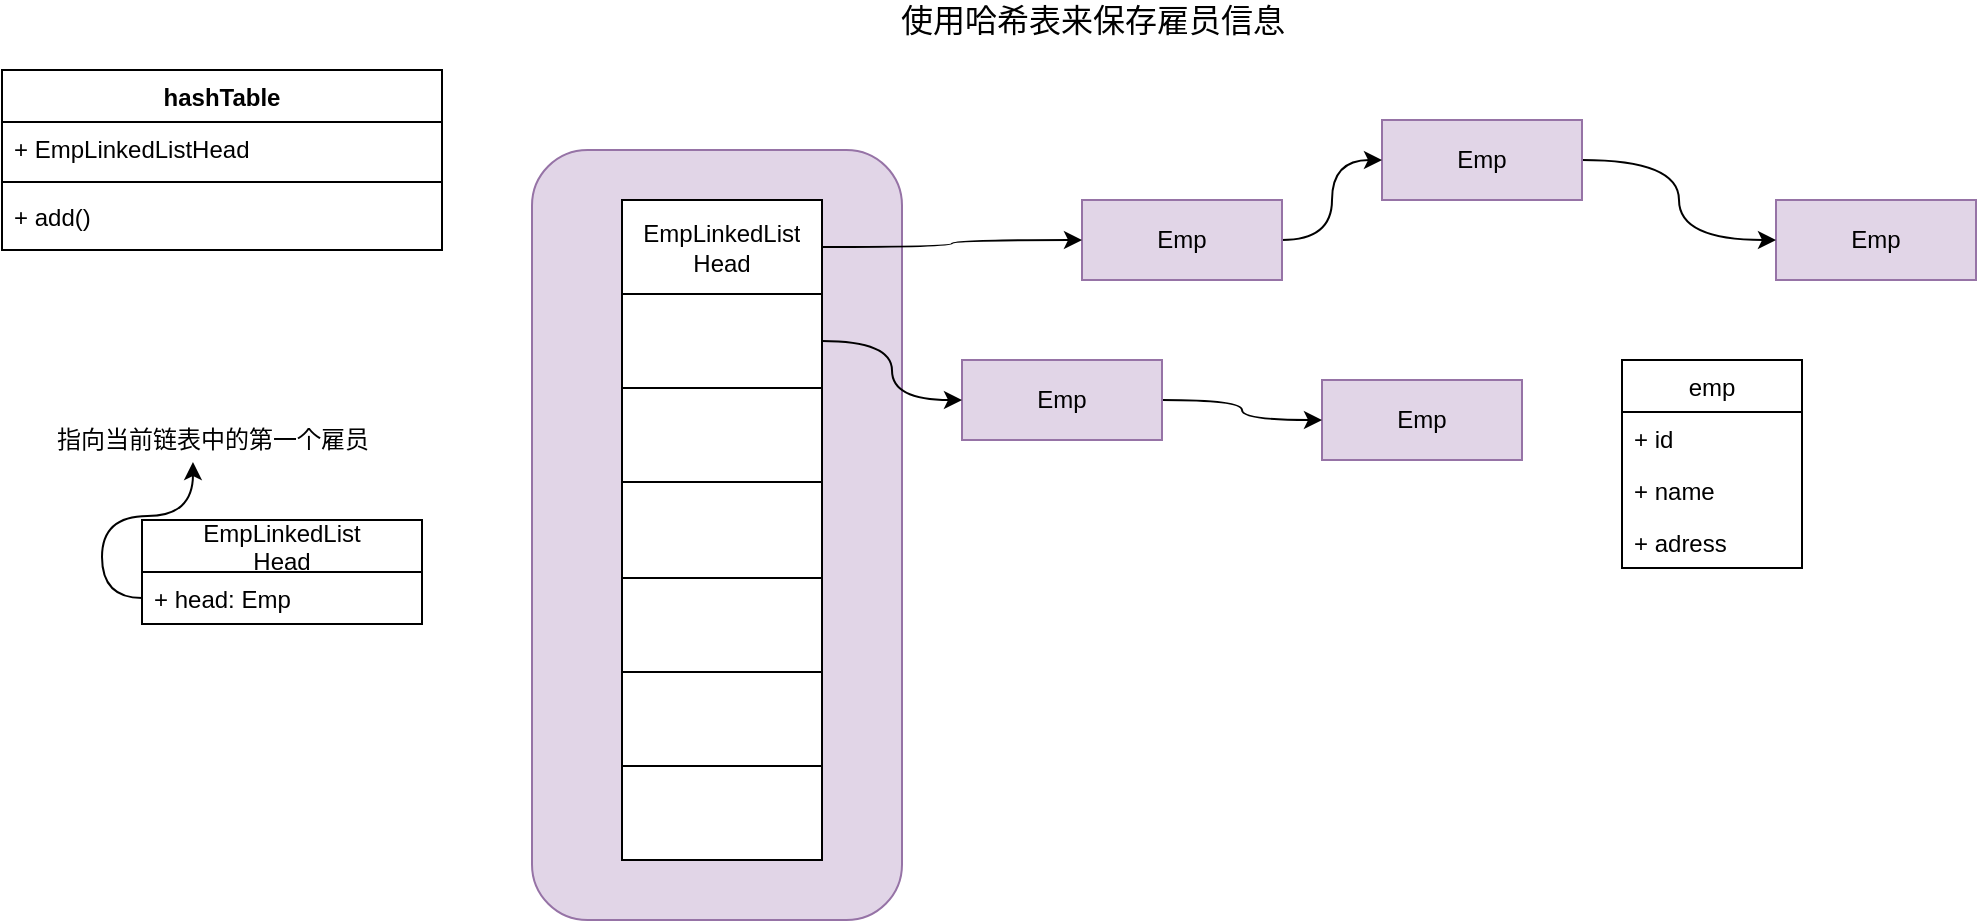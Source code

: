 <mxfile version="13.7.9" type="device"><diagram name="Page-1" id="bd83a815-5ea8-2e97-e5ec-87c9f400f2fa"><mxGraphModel dx="2605.5" dy="528" grid="1" gridSize="10" guides="1" tooltips="1" connect="1" arrows="1" fold="1" page="1" pageScale="1.5" pageWidth="1169" pageHeight="826" background="#ffffff" math="0" shadow="0"><root><mxCell id="0" style=";html=1;"/><mxCell id="1" style=";html=1;" parent="0"/><mxCell id="lv0Do2VrVw9ODvavzL6p-25" value="Emp" style="rounded=0;whiteSpace=wrap;html=1;strokeColor=#9673a6;fillColor=#e1d5e7;" vertex="1" parent="1"><mxGeometry x="600" y="320" width="100" height="40" as="geometry"/></mxCell><mxCell id="lv0Do2VrVw9ODvavzL6p-27" value="Emp" style="rounded=0;whiteSpace=wrap;html=1;strokeColor=#9673a6;fillColor=#e1d5e7;" vertex="1" parent="1"><mxGeometry x="827" y="230" width="100" height="40" as="geometry"/></mxCell><mxCell id="lv0Do2VrVw9ODvavzL6p-30" style="edgeStyle=orthogonalEdgeStyle;curved=1;rounded=0;orthogonalLoop=1;jettySize=auto;html=1;exitX=1;exitY=0.5;exitDx=0;exitDy=0;entryX=0;entryY=0.5;entryDx=0;entryDy=0;" edge="1" parent="1" source="lv0Do2VrVw9ODvavzL6p-24" target="lv0Do2VrVw9ODvavzL6p-27"><mxGeometry relative="1" as="geometry"/></mxCell><mxCell id="lv0Do2VrVw9ODvavzL6p-24" value="Emp" style="rounded=0;whiteSpace=wrap;html=1;strokeColor=#9673a6;fillColor=#e1d5e7;" vertex="1" parent="1"><mxGeometry x="630" y="190" width="100" height="40" as="geometry"/></mxCell><mxCell id="lv0Do2VrVw9ODvavzL6p-29" style="edgeStyle=orthogonalEdgeStyle;curved=1;rounded=0;orthogonalLoop=1;jettySize=auto;html=1;exitX=1;exitY=0.5;exitDx=0;exitDy=0;entryX=0;entryY=0.5;entryDx=0;entryDy=0;" edge="1" parent="1" source="lv0Do2VrVw9ODvavzL6p-20" target="lv0Do2VrVw9ODvavzL6p-24"><mxGeometry relative="1" as="geometry"/></mxCell><mxCell id="lv0Do2VrVw9ODvavzL6p-20" value="Emp" style="rounded=0;whiteSpace=wrap;html=1;fillColor=#e1d5e7;strokeColor=#9673a6;" vertex="1" parent="1"><mxGeometry x="480" y="230" width="100" height="40" as="geometry"/></mxCell><mxCell id="lv0Do2VrVw9ODvavzL6p-18" value="" style="rounded=1;whiteSpace=wrap;html=1;fillColor=#e1d5e7;strokeColor=#9673a6;" vertex="1" parent="1"><mxGeometry x="205" y="205" width="185" height="385" as="geometry"/></mxCell><mxCell id="lv0Do2VrVw9ODvavzL6p-1" value="" style="shape=table;html=1;whiteSpace=wrap;startSize=0;container=1;collapsible=0;childLayout=tableLayout;" vertex="1" parent="1"><mxGeometry x="250" y="230" width="100" height="330" as="geometry"/></mxCell><mxCell id="lv0Do2VrVw9ODvavzL6p-2" value="" style="shape=partialRectangle;html=1;whiteSpace=wrap;collapsible=0;dropTarget=0;pointerEvents=0;fillColor=none;top=0;left=0;bottom=0;right=0;points=[[0,0.5],[1,0.5]];portConstraint=eastwest;" vertex="1" parent="lv0Do2VrVw9ODvavzL6p-1"><mxGeometry width="100" height="47" as="geometry"/></mxCell><mxCell id="lv0Do2VrVw9ODvavzL6p-3" value="EmpLinkedList&lt;br&gt;Head" style="shape=partialRectangle;html=1;whiteSpace=wrap;connectable=0;overflow=hidden;fillColor=none;top=0;left=0;bottom=0;right=0;" vertex="1" parent="lv0Do2VrVw9ODvavzL6p-2"><mxGeometry width="100" height="47" as="geometry"/></mxCell><mxCell id="lv0Do2VrVw9ODvavzL6p-4" value="" style="shape=partialRectangle;html=1;whiteSpace=wrap;collapsible=0;dropTarget=0;pointerEvents=0;fillColor=none;top=0;left=0;bottom=0;right=0;points=[[0,0.5],[1,0.5]];portConstraint=eastwest;" vertex="1" parent="lv0Do2VrVw9ODvavzL6p-1"><mxGeometry y="47" width="100" height="47" as="geometry"/></mxCell><mxCell id="lv0Do2VrVw9ODvavzL6p-5" value="" style="shape=partialRectangle;html=1;whiteSpace=wrap;connectable=0;overflow=hidden;fillColor=none;top=0;left=0;bottom=0;right=0;" vertex="1" parent="lv0Do2VrVw9ODvavzL6p-4"><mxGeometry width="100" height="47" as="geometry"/></mxCell><mxCell id="lv0Do2VrVw9ODvavzL6p-6" value="" style="shape=partialRectangle;html=1;whiteSpace=wrap;collapsible=0;dropTarget=0;pointerEvents=0;fillColor=none;top=0;left=0;bottom=0;right=0;points=[[0,0.5],[1,0.5]];portConstraint=eastwest;" vertex="1" parent="lv0Do2VrVw9ODvavzL6p-1"><mxGeometry y="94" width="100" height="47" as="geometry"/></mxCell><mxCell id="lv0Do2VrVw9ODvavzL6p-7" value="" style="shape=partialRectangle;html=1;whiteSpace=wrap;connectable=0;overflow=hidden;fillColor=none;top=0;left=0;bottom=0;right=0;" vertex="1" parent="lv0Do2VrVw9ODvavzL6p-6"><mxGeometry width="100" height="47" as="geometry"/></mxCell><mxCell id="lv0Do2VrVw9ODvavzL6p-8" value="" style="shape=partialRectangle;html=1;whiteSpace=wrap;collapsible=0;dropTarget=0;pointerEvents=0;fillColor=none;top=0;left=0;bottom=0;right=0;points=[[0,0.5],[1,0.5]];portConstraint=eastwest;" vertex="1" parent="lv0Do2VrVw9ODvavzL6p-1"><mxGeometry y="141" width="100" height="48" as="geometry"/></mxCell><mxCell id="lv0Do2VrVw9ODvavzL6p-9" value="" style="shape=partialRectangle;html=1;whiteSpace=wrap;connectable=0;overflow=hidden;fillColor=none;top=0;left=0;bottom=0;right=0;" vertex="1" parent="lv0Do2VrVw9ODvavzL6p-8"><mxGeometry width="100" height="48" as="geometry"/></mxCell><mxCell id="lv0Do2VrVw9ODvavzL6p-10" value="" style="shape=partialRectangle;html=1;whiteSpace=wrap;collapsible=0;dropTarget=0;pointerEvents=0;fillColor=none;top=0;left=0;bottom=0;right=0;points=[[0,0.5],[1,0.5]];portConstraint=eastwest;" vertex="1" parent="lv0Do2VrVw9ODvavzL6p-1"><mxGeometry y="189" width="100" height="47" as="geometry"/></mxCell><mxCell id="lv0Do2VrVw9ODvavzL6p-11" value="" style="shape=partialRectangle;html=1;whiteSpace=wrap;connectable=0;overflow=hidden;fillColor=none;top=0;left=0;bottom=0;right=0;" vertex="1" parent="lv0Do2VrVw9ODvavzL6p-10"><mxGeometry width="100" height="47" as="geometry"/></mxCell><mxCell id="lv0Do2VrVw9ODvavzL6p-12" value="" style="shape=partialRectangle;html=1;whiteSpace=wrap;collapsible=0;dropTarget=0;pointerEvents=0;fillColor=none;top=0;left=0;bottom=0;right=0;points=[[0,0.5],[1,0.5]];portConstraint=eastwest;" vertex="1" parent="lv0Do2VrVw9ODvavzL6p-1"><mxGeometry y="236" width="100" height="47" as="geometry"/></mxCell><mxCell id="lv0Do2VrVw9ODvavzL6p-13" value="" style="shape=partialRectangle;html=1;whiteSpace=wrap;connectable=0;overflow=hidden;fillColor=none;top=0;left=0;bottom=0;right=0;" vertex="1" parent="lv0Do2VrVw9ODvavzL6p-12"><mxGeometry width="100" height="47" as="geometry"/></mxCell><mxCell id="lv0Do2VrVw9ODvavzL6p-14" value="" style="shape=partialRectangle;html=1;whiteSpace=wrap;collapsible=0;dropTarget=0;pointerEvents=0;fillColor=none;top=0;left=0;bottom=0;right=0;points=[[0,0.5],[1,0.5]];portConstraint=eastwest;" vertex="1" parent="lv0Do2VrVw9ODvavzL6p-1"><mxGeometry y="283" width="100" height="47" as="geometry"/></mxCell><mxCell id="lv0Do2VrVw9ODvavzL6p-15" value="" style="shape=partialRectangle;html=1;whiteSpace=wrap;connectable=0;overflow=hidden;fillColor=none;top=0;left=0;bottom=0;right=0;" vertex="1" parent="lv0Do2VrVw9ODvavzL6p-14"><mxGeometry width="100" height="47" as="geometry"/></mxCell><mxCell id="lv0Do2VrVw9ODvavzL6p-19" value="&lt;font style=&quot;font-size: 16px&quot;&gt;使用哈希表来保存雇员信息&lt;/font&gt;" style="text;html=1;align=center;verticalAlign=middle;resizable=0;points=[];autosize=1;" vertex="1" parent="1"><mxGeometry x="380" y="130" width="210" height="20" as="geometry"/></mxCell><mxCell id="lv0Do2VrVw9ODvavzL6p-32" style="edgeStyle=orthogonalEdgeStyle;curved=1;rounded=0;orthogonalLoop=1;jettySize=auto;html=1;exitX=1;exitY=0.5;exitDx=0;exitDy=0;entryX=0;entryY=0.5;entryDx=0;entryDy=0;" edge="1" parent="1" source="lv0Do2VrVw9ODvavzL6p-26" target="lv0Do2VrVw9ODvavzL6p-25"><mxGeometry relative="1" as="geometry"/></mxCell><mxCell id="lv0Do2VrVw9ODvavzL6p-26" value="Emp" style="rounded=0;whiteSpace=wrap;html=1;strokeColor=#9673a6;fillColor=#e1d5e7;" vertex="1" parent="1"><mxGeometry x="420" y="310" width="100" height="40" as="geometry"/></mxCell><mxCell id="lv0Do2VrVw9ODvavzL6p-28" style="edgeStyle=orthogonalEdgeStyle;rounded=0;orthogonalLoop=1;jettySize=auto;html=1;exitX=1;exitY=0.5;exitDx=0;exitDy=0;curved=1;" edge="1" parent="1" source="lv0Do2VrVw9ODvavzL6p-2" target="lv0Do2VrVw9ODvavzL6p-20"><mxGeometry relative="1" as="geometry"/></mxCell><mxCell id="lv0Do2VrVw9ODvavzL6p-31" style="edgeStyle=orthogonalEdgeStyle;curved=1;rounded=0;orthogonalLoop=1;jettySize=auto;html=1;exitX=1;exitY=0.5;exitDx=0;exitDy=0;" edge="1" parent="1" source="lv0Do2VrVw9ODvavzL6p-4" target="lv0Do2VrVw9ODvavzL6p-26"><mxGeometry relative="1" as="geometry"/></mxCell><mxCell id="lv0Do2VrVw9ODvavzL6p-34" value="emp" style="swimlane;fontStyle=0;childLayout=stackLayout;horizontal=1;startSize=26;fillColor=none;horizontalStack=0;resizeParent=1;resizeParentMax=0;resizeLast=0;collapsible=1;marginBottom=0;" vertex="1" parent="1"><mxGeometry x="750" y="310" width="90" height="104" as="geometry"/></mxCell><mxCell id="lv0Do2VrVw9ODvavzL6p-35" value="+ id" style="text;strokeColor=none;fillColor=none;align=left;verticalAlign=top;spacingLeft=4;spacingRight=4;overflow=hidden;rotatable=0;points=[[0,0.5],[1,0.5]];portConstraint=eastwest;" vertex="1" parent="lv0Do2VrVw9ODvavzL6p-34"><mxGeometry y="26" width="90" height="26" as="geometry"/></mxCell><mxCell id="lv0Do2VrVw9ODvavzL6p-36" value="+ name" style="text;strokeColor=none;fillColor=none;align=left;verticalAlign=top;spacingLeft=4;spacingRight=4;overflow=hidden;rotatable=0;points=[[0,0.5],[1,0.5]];portConstraint=eastwest;" vertex="1" parent="lv0Do2VrVw9ODvavzL6p-34"><mxGeometry y="52" width="90" height="26" as="geometry"/></mxCell><mxCell id="lv0Do2VrVw9ODvavzL6p-37" value="+ adress" style="text;strokeColor=none;fillColor=none;align=left;verticalAlign=top;spacingLeft=4;spacingRight=4;overflow=hidden;rotatable=0;points=[[0,0.5],[1,0.5]];portConstraint=eastwest;" vertex="1" parent="lv0Do2VrVw9ODvavzL6p-34"><mxGeometry y="78" width="90" height="26" as="geometry"/></mxCell><mxCell id="lv0Do2VrVw9ODvavzL6p-39" value="EmpLinkedList&#10;Head" style="swimlane;fontStyle=0;childLayout=stackLayout;horizontal=1;startSize=26;fillColor=none;horizontalStack=0;resizeParent=1;resizeParentMax=0;resizeLast=0;collapsible=1;marginBottom=0;" vertex="1" parent="1"><mxGeometry x="10" y="390" width="140" height="52" as="geometry"/></mxCell><mxCell id="lv0Do2VrVw9ODvavzL6p-40" value="+ head: Emp" style="text;strokeColor=none;fillColor=none;align=left;verticalAlign=top;spacingLeft=4;spacingRight=4;overflow=hidden;rotatable=0;points=[[0,0.5],[1,0.5]];portConstraint=eastwest;" vertex="1" parent="lv0Do2VrVw9ODvavzL6p-39"><mxGeometry y="26" width="140" height="26" as="geometry"/></mxCell><mxCell id="lv0Do2VrVw9ODvavzL6p-47" value="指向当前链表中的第一个雇员" style="text;html=1;align=center;verticalAlign=middle;resizable=0;points=[];autosize=1;" vertex="1" parent="1"><mxGeometry x="-40" y="340" width="170" height="20" as="geometry"/></mxCell><mxCell id="lv0Do2VrVw9ODvavzL6p-48" value="hashTable" style="swimlane;fontStyle=1;align=center;verticalAlign=top;childLayout=stackLayout;horizontal=1;startSize=26;horizontalStack=0;resizeParent=1;resizeParentMax=0;resizeLast=0;collapsible=1;marginBottom=0;" vertex="1" parent="1"><mxGeometry x="-60" y="165" width="220" height="90" as="geometry"/></mxCell><mxCell id="lv0Do2VrVw9ODvavzL6p-49" value="+ EmpLinkedListHead" style="text;strokeColor=none;fillColor=none;align=left;verticalAlign=top;spacingLeft=4;spacingRight=4;overflow=hidden;rotatable=0;points=[[0,0.5],[1,0.5]];portConstraint=eastwest;" vertex="1" parent="lv0Do2VrVw9ODvavzL6p-48"><mxGeometry y="26" width="220" height="26" as="geometry"/></mxCell><mxCell id="lv0Do2VrVw9ODvavzL6p-50" value="" style="line;strokeWidth=1;fillColor=none;align=left;verticalAlign=middle;spacingTop=-1;spacingLeft=3;spacingRight=3;rotatable=0;labelPosition=right;points=[];portConstraint=eastwest;" vertex="1" parent="lv0Do2VrVw9ODvavzL6p-48"><mxGeometry y="52" width="220" height="8" as="geometry"/></mxCell><mxCell id="lv0Do2VrVw9ODvavzL6p-51" value="+ add()" style="text;strokeColor=none;fillColor=none;align=left;verticalAlign=top;spacingLeft=4;spacingRight=4;overflow=hidden;rotatable=0;points=[[0,0.5],[1,0.5]];portConstraint=eastwest;" vertex="1" parent="lv0Do2VrVw9ODvavzL6p-48"><mxGeometry y="60" width="220" height="30" as="geometry"/></mxCell><mxCell id="lv0Do2VrVw9ODvavzL6p-53" style="edgeStyle=orthogonalEdgeStyle;curved=1;rounded=0;orthogonalLoop=1;jettySize=auto;html=1;exitX=0;exitY=0.5;exitDx=0;exitDy=0;entryX=0.444;entryY=1.05;entryDx=0;entryDy=0;entryPerimeter=0;" edge="1" parent="1" source="lv0Do2VrVw9ODvavzL6p-40" target="lv0Do2VrVw9ODvavzL6p-47"><mxGeometry relative="1" as="geometry"/></mxCell></root></mxGraphModel></diagram></mxfile>